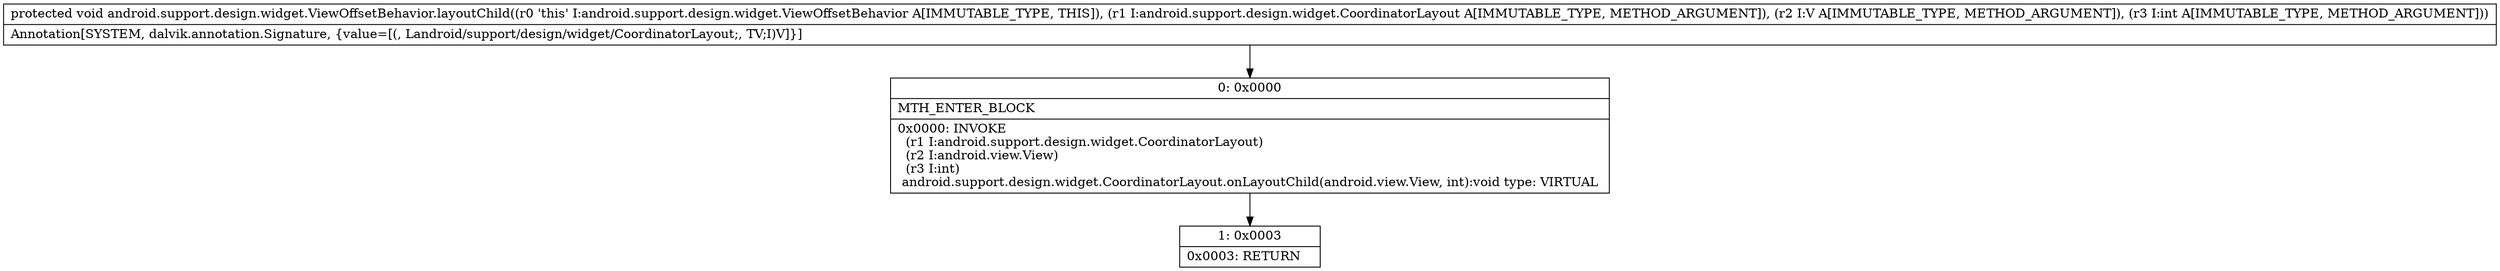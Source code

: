 digraph "CFG forandroid.support.design.widget.ViewOffsetBehavior.layoutChild(Landroid\/support\/design\/widget\/CoordinatorLayout;Landroid\/view\/View;I)V" {
Node_0 [shape=record,label="{0\:\ 0x0000|MTH_ENTER_BLOCK\l|0x0000: INVOKE  \l  (r1 I:android.support.design.widget.CoordinatorLayout)\l  (r2 I:android.view.View)\l  (r3 I:int)\l android.support.design.widget.CoordinatorLayout.onLayoutChild(android.view.View, int):void type: VIRTUAL \l}"];
Node_1 [shape=record,label="{1\:\ 0x0003|0x0003: RETURN   \l}"];
MethodNode[shape=record,label="{protected void android.support.design.widget.ViewOffsetBehavior.layoutChild((r0 'this' I:android.support.design.widget.ViewOffsetBehavior A[IMMUTABLE_TYPE, THIS]), (r1 I:android.support.design.widget.CoordinatorLayout A[IMMUTABLE_TYPE, METHOD_ARGUMENT]), (r2 I:V A[IMMUTABLE_TYPE, METHOD_ARGUMENT]), (r3 I:int A[IMMUTABLE_TYPE, METHOD_ARGUMENT]))  | Annotation[SYSTEM, dalvik.annotation.Signature, \{value=[(, Landroid\/support\/design\/widget\/CoordinatorLayout;, TV;I)V]\}]\l}"];
MethodNode -> Node_0;
Node_0 -> Node_1;
}

